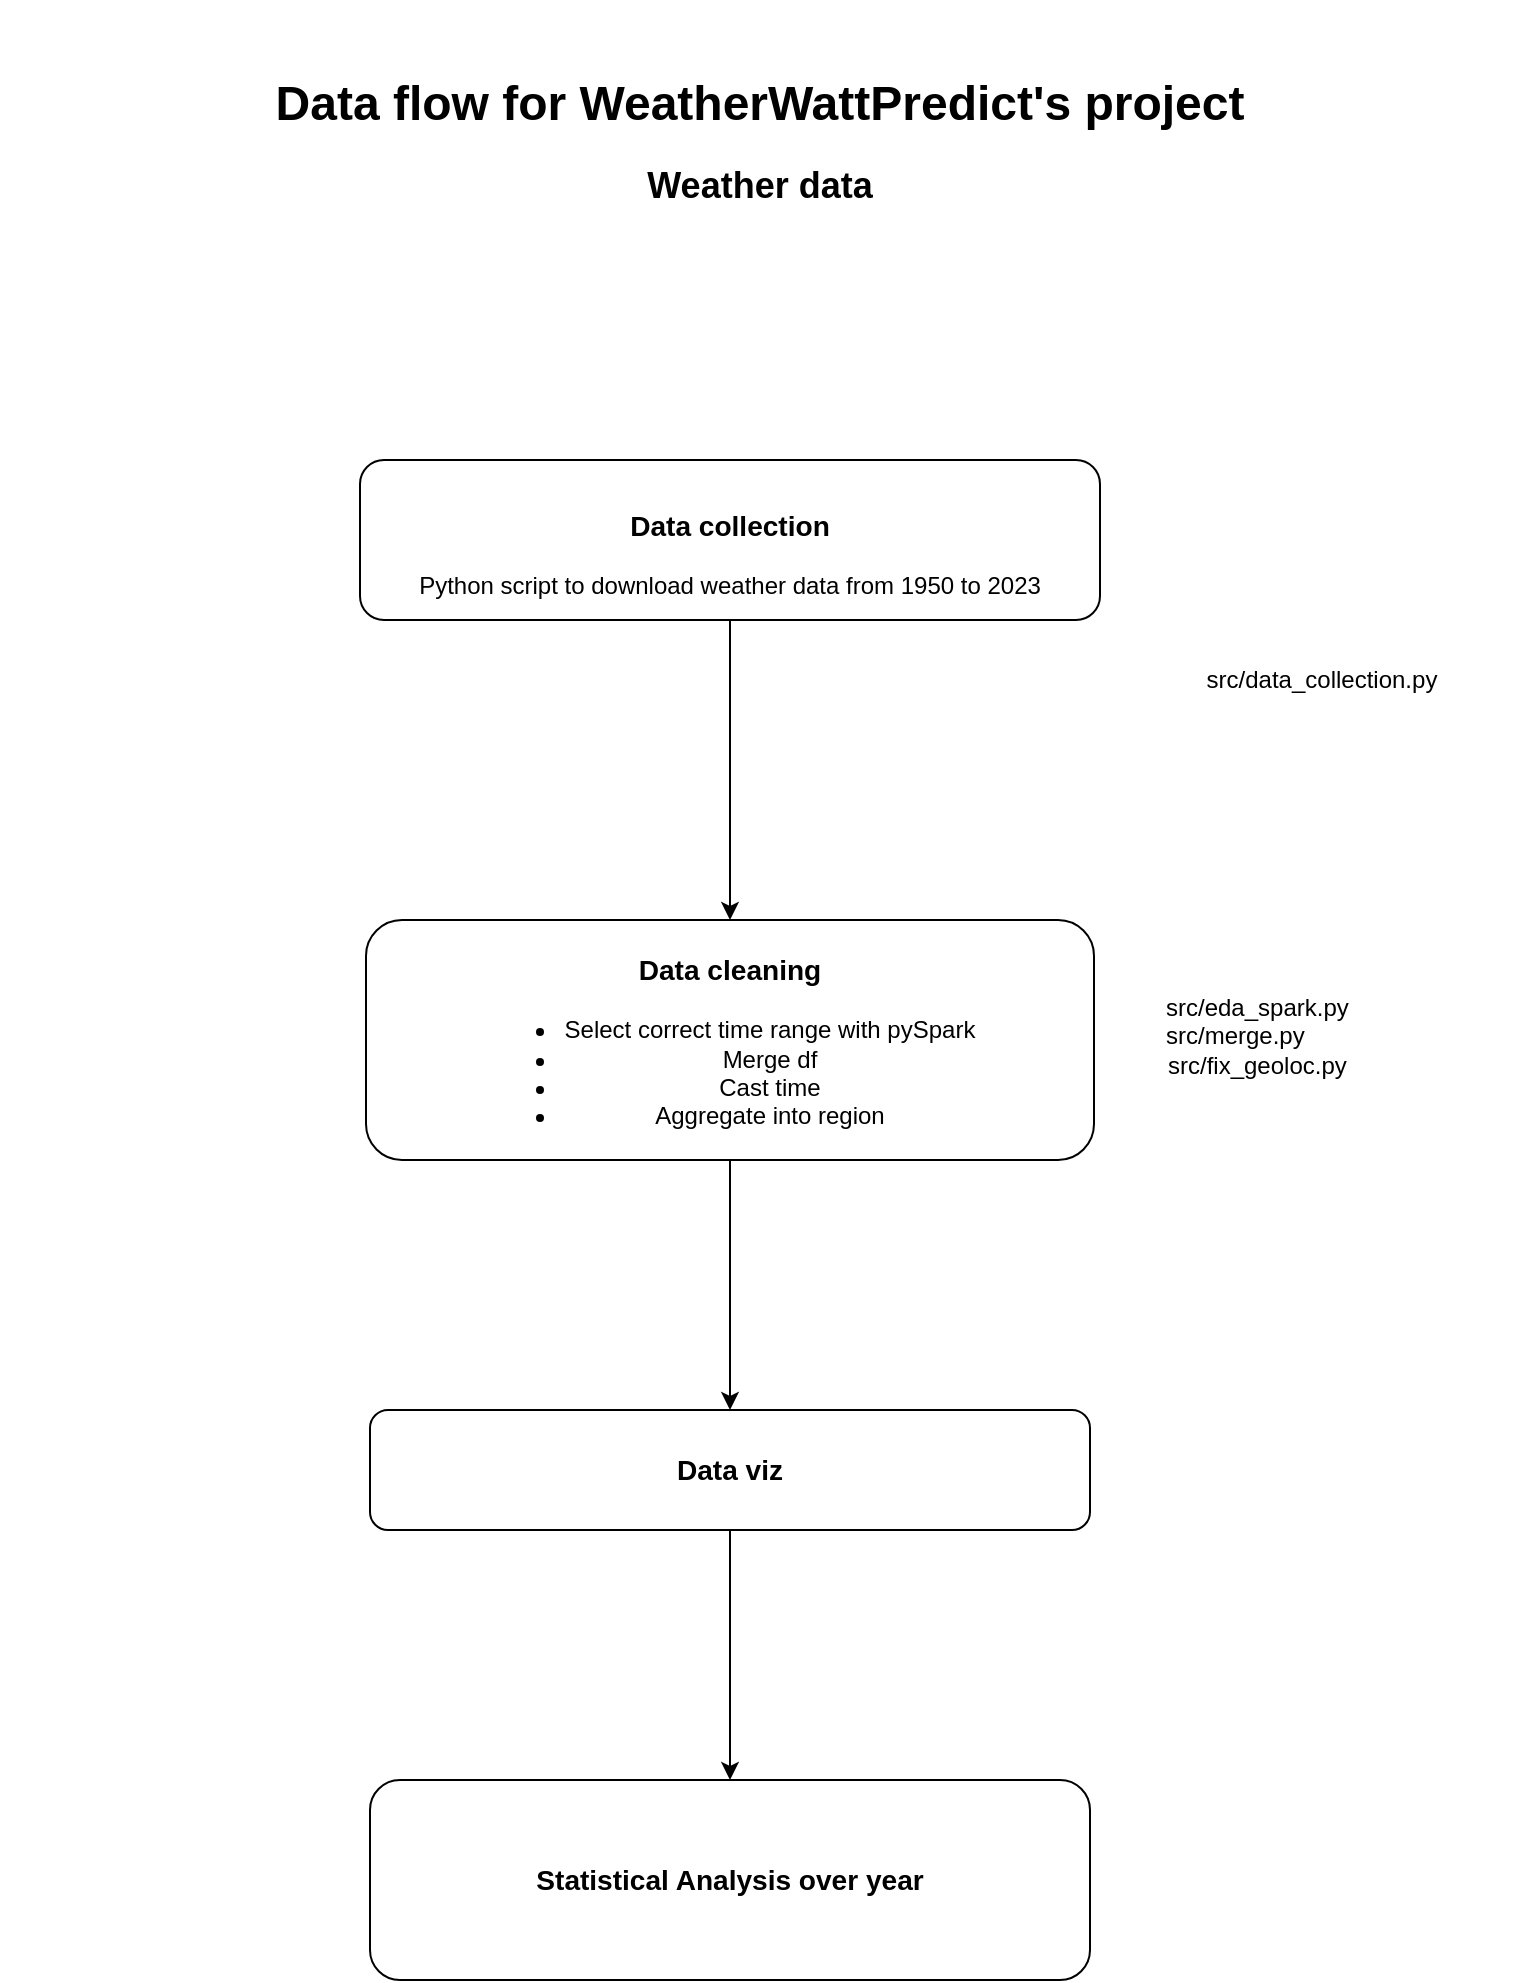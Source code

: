 <mxfile version="22.1.11" type="github">
  <diagram id="C5RBs43oDa-KdzZeNtuy" name="Page-1">
    <mxGraphModel dx="855" dy="558" grid="1" gridSize="10" guides="1" tooltips="1" connect="1" arrows="1" fold="1" page="1" pageScale="1" pageWidth="827" pageHeight="1169" math="0" shadow="0">
      <root>
        <mxCell id="WIyWlLk6GJQsqaUBKTNV-0" />
        <mxCell id="WIyWlLk6GJQsqaUBKTNV-1" parent="WIyWlLk6GJQsqaUBKTNV-0" />
        <mxCell id="pr-PVTwI7A8iV8tweyMp-5" value="" style="edgeStyle=orthogonalEdgeStyle;rounded=0;orthogonalLoop=1;jettySize=auto;html=1;" edge="1" parent="WIyWlLk6GJQsqaUBKTNV-1" source="WIyWlLk6GJQsqaUBKTNV-3" target="pr-PVTwI7A8iV8tweyMp-4">
          <mxGeometry relative="1" as="geometry" />
        </mxCell>
        <mxCell id="WIyWlLk6GJQsqaUBKTNV-3" value="&lt;h3&gt;&lt;b&gt;Data collection&lt;/b&gt;&lt;/h3&gt;Python script to download weather data from 1950 to 2023" style="rounded=1;whiteSpace=wrap;html=1;fontSize=12;glass=0;strokeWidth=1;shadow=0;" parent="WIyWlLk6GJQsqaUBKTNV-1" vertex="1">
          <mxGeometry x="220" y="240" width="370" height="80" as="geometry" />
        </mxCell>
        <mxCell id="pr-PVTwI7A8iV8tweyMp-0" value="&lt;h1&gt;Data flow for&amp;nbsp;WeatherWattPredict&#39;s project&lt;/h1&gt;&lt;h2&gt;Weather data&lt;/h2&gt;" style="text;html=1;strokeColor=none;fillColor=none;align=center;verticalAlign=middle;whiteSpace=wrap;rounded=0;" vertex="1" parent="WIyWlLk6GJQsqaUBKTNV-1">
          <mxGeometry x="40" y="10" width="760" height="140" as="geometry" />
        </mxCell>
        <UserObject label="src/data_collection.py" placeholders="1" name="Variable" id="pr-PVTwI7A8iV8tweyMp-3">
          <mxCell style="text;html=1;strokeColor=none;fillColor=none;align=center;verticalAlign=middle;whiteSpace=wrap;overflow=hidden;" vertex="1" parent="WIyWlLk6GJQsqaUBKTNV-1">
            <mxGeometry x="621" y="340" width="160" height="20" as="geometry" />
          </mxCell>
        </UserObject>
        <mxCell id="pr-PVTwI7A8iV8tweyMp-15" value="" style="edgeStyle=orthogonalEdgeStyle;rounded=0;orthogonalLoop=1;jettySize=auto;html=1;" edge="1" parent="WIyWlLk6GJQsqaUBKTNV-1" source="pr-PVTwI7A8iV8tweyMp-4" target="pr-PVTwI7A8iV8tweyMp-14">
          <mxGeometry relative="1" as="geometry" />
        </mxCell>
        <mxCell id="pr-PVTwI7A8iV8tweyMp-4" value="&lt;h3&gt;&lt;b&gt;Data cleaning&lt;/b&gt;&lt;/h3&gt;&lt;ul&gt;&lt;li&gt;Select correct time range with pySpark&lt;/li&gt;&lt;li&gt;Merge df&lt;/li&gt;&lt;li&gt;Cast time&lt;/li&gt;&lt;li&gt;Aggregate into region&lt;/li&gt;&lt;/ul&gt;" style="rounded=1;whiteSpace=wrap;html=1;fontSize=12;glass=0;strokeWidth=1;shadow=0;" vertex="1" parent="WIyWlLk6GJQsqaUBKTNV-1">
          <mxGeometry x="223" y="470" width="364" height="120" as="geometry" />
        </mxCell>
        <mxCell id="pr-PVTwI7A8iV8tweyMp-6" value="&lt;div style=&quot;&quot;&gt;src/eda_spark.py&lt;/div&gt;&lt;span style=&quot;caret-color: rgb(0, 0, 0); color: rgb(0, 0, 0); font-family: Helvetica; font-size: 12px; font-style: normal; font-variant-caps: normal; font-weight: 400; letter-spacing: normal; text-indent: 0px; text-transform: none; word-spacing: 0px; -webkit-text-stroke-width: 0px; background-color: rgb(251, 251, 251); text-decoration: none; float: none; display: inline !important;&quot;&gt;&lt;div style=&quot;&quot;&gt;src/merge.py&lt;/div&gt;&lt;div style=&quot;text-align: center;&quot;&gt;src/fix_geoloc.py&lt;/div&gt;&lt;/span&gt;" style="text;whiteSpace=wrap;html=1;" vertex="1" parent="WIyWlLk6GJQsqaUBKTNV-1">
          <mxGeometry x="621" y="500" width="150" height="50" as="geometry" />
        </mxCell>
        <mxCell id="pr-PVTwI7A8iV8tweyMp-17" value="" style="edgeStyle=orthogonalEdgeStyle;rounded=0;orthogonalLoop=1;jettySize=auto;html=1;" edge="1" parent="WIyWlLk6GJQsqaUBKTNV-1" source="pr-PVTwI7A8iV8tweyMp-14" target="pr-PVTwI7A8iV8tweyMp-16">
          <mxGeometry relative="1" as="geometry" />
        </mxCell>
        <mxCell id="pr-PVTwI7A8iV8tweyMp-14" value="&lt;h3&gt;Data viz&lt;/h3&gt;" style="whiteSpace=wrap;html=1;rounded=1;glass=0;strokeWidth=1;shadow=0;" vertex="1" parent="WIyWlLk6GJQsqaUBKTNV-1">
          <mxGeometry x="225" y="715" width="360" height="60" as="geometry" />
        </mxCell>
        <mxCell id="pr-PVTwI7A8iV8tweyMp-16" value="&lt;h3&gt;Statistical Analysis over year&lt;/h3&gt;" style="whiteSpace=wrap;html=1;rounded=1;glass=0;strokeWidth=1;shadow=0;" vertex="1" parent="WIyWlLk6GJQsqaUBKTNV-1">
          <mxGeometry x="225" y="900" width="360" height="100" as="geometry" />
        </mxCell>
      </root>
    </mxGraphModel>
  </diagram>
</mxfile>
